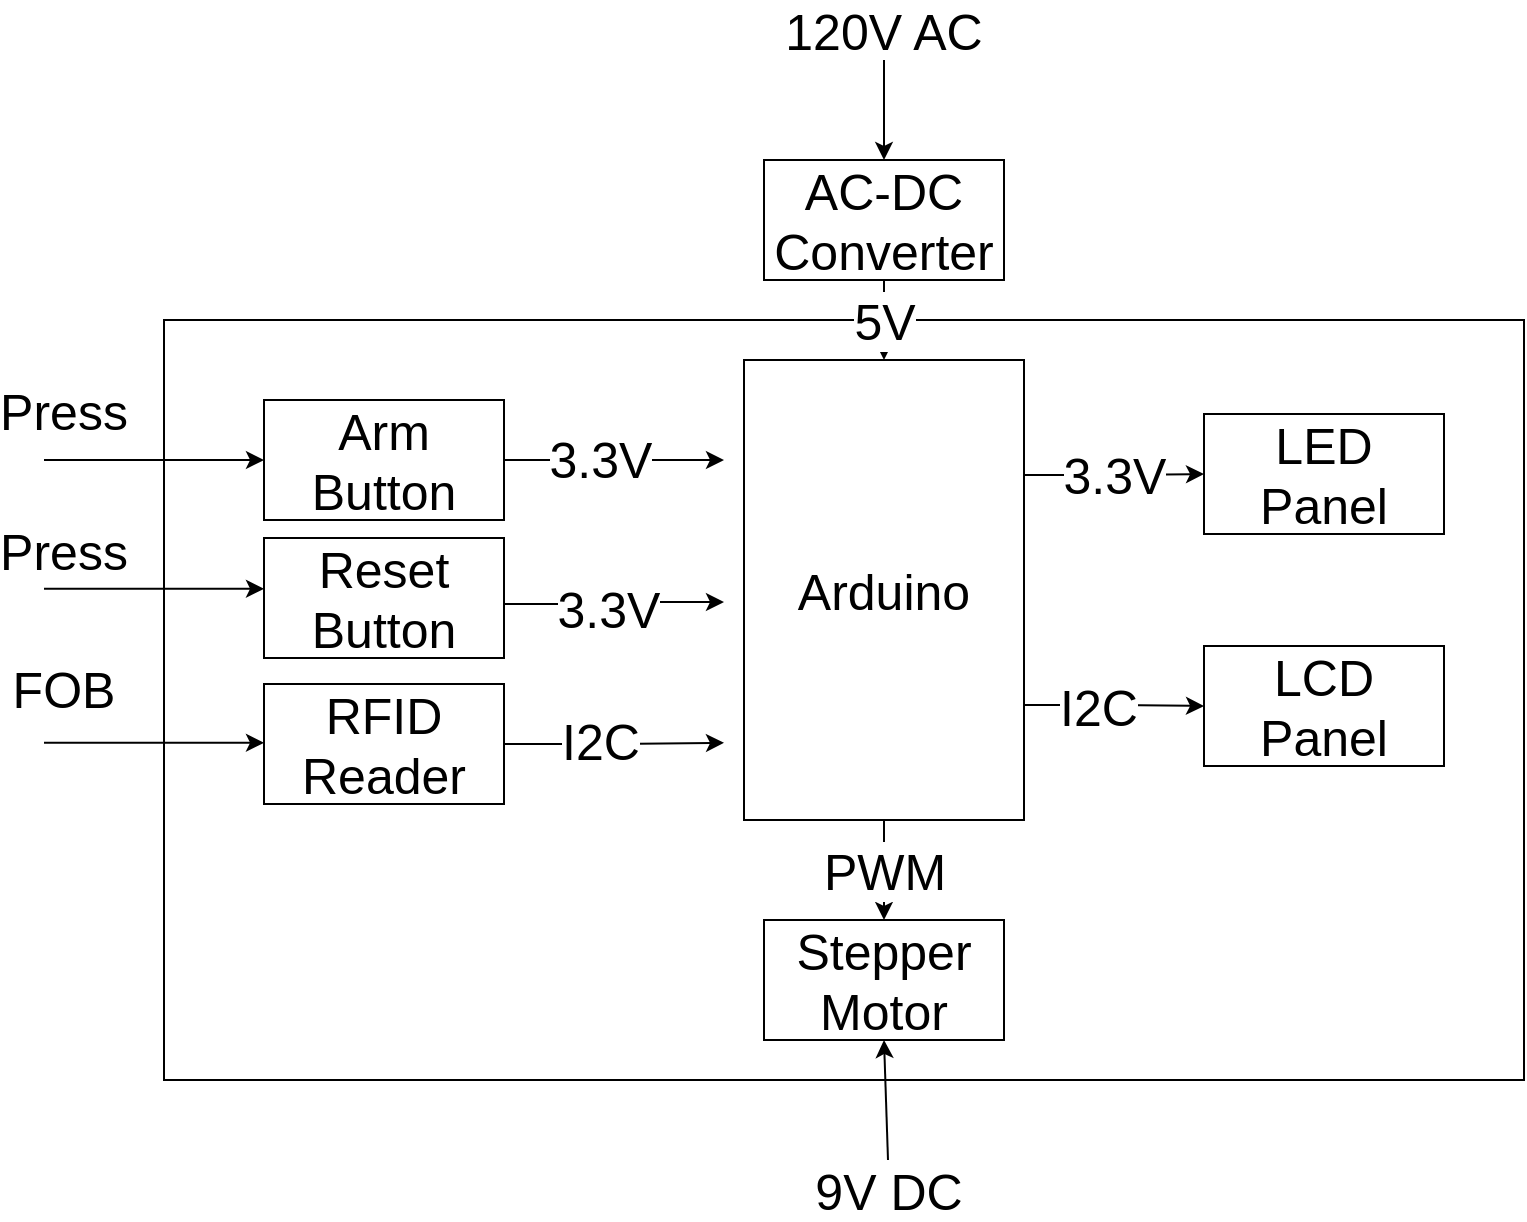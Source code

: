 <mxfile version="20.3.0" type="device"><diagram id="GMsKTJOTEKkgtN1pHecb" name="Page-1"><mxGraphModel dx="1055" dy="818" grid="1" gridSize="10" guides="1" tooltips="1" connect="1" arrows="1" fold="1" page="1" pageScale="1" pageWidth="850" pageHeight="1100" math="0" shadow="0"><root><mxCell id="0"/><mxCell id="1" parent="0"/><mxCell id="6H-gOauI0SNU9eqn2L0v-24" value="" style="rounded=0;whiteSpace=wrap;html=1;fillStyle=solid;fontSize=25;fillColor=default;gradientColor=none;" vertex="1" parent="1"><mxGeometry x="100" y="180" width="680" height="380" as="geometry"/></mxCell><mxCell id="6H-gOauI0SNU9eqn2L0v-11" style="edgeStyle=orthogonalEdgeStyle;rounded=0;orthogonalLoop=1;jettySize=auto;html=1;exitX=1;exitY=0.5;exitDx=0;exitDy=0;fontSize=25;" edge="1" parent="1" source="6H-gOauI0SNU9eqn2L0v-3"><mxGeometry relative="1" as="geometry"><mxPoint x="380" y="250" as="targetPoint"/></mxGeometry></mxCell><mxCell id="6H-gOauI0SNU9eqn2L0v-33" value="3.3V" style="edgeLabel;html=1;align=center;verticalAlign=middle;resizable=0;points=[];fontSize=25;" vertex="1" connectable="0" parent="6H-gOauI0SNU9eqn2L0v-11"><mxGeometry x="-0.14" y="1" relative="1" as="geometry"><mxPoint as="offset"/></mxGeometry></mxCell><mxCell id="6H-gOauI0SNU9eqn2L0v-3" value="Arm Button" style="whiteSpace=wrap;html=1;fillStyle=solid;fontSize=25;fillColor=default;gradientColor=none;" vertex="1" parent="1"><mxGeometry x="150" y="220" width="120" height="60" as="geometry"/></mxCell><mxCell id="6H-gOauI0SNU9eqn2L0v-12" style="edgeStyle=orthogonalEdgeStyle;rounded=0;orthogonalLoop=1;jettySize=auto;html=1;exitX=1;exitY=0.5;exitDx=0;exitDy=0;fontSize=25;" edge="1" parent="1"><mxGeometry relative="1" as="geometry"><mxPoint x="380" y="321" as="targetPoint"/><mxPoint x="270" y="320" as="sourcePoint"/><Array as="points"><mxPoint x="325" y="322"/><mxPoint x="325" y="321"/></Array></mxGeometry></mxCell><mxCell id="6H-gOauI0SNU9eqn2L0v-34" value="3.3V" style="edgeLabel;html=1;align=center;verticalAlign=middle;resizable=0;points=[];fontSize=25;" vertex="1" connectable="0" parent="6H-gOauI0SNU9eqn2L0v-12"><mxGeometry x="-0.047" y="-2" relative="1" as="geometry"><mxPoint as="offset"/></mxGeometry></mxCell><mxCell id="6H-gOauI0SNU9eqn2L0v-4" value="Reset Button" style="rounded=0;whiteSpace=wrap;html=1;fillStyle=solid;fontSize=25;fillColor=default;gradientColor=none;" vertex="1" parent="1"><mxGeometry x="150" y="289" width="120" height="60" as="geometry"/></mxCell><mxCell id="6H-gOauI0SNU9eqn2L0v-13" style="edgeStyle=orthogonalEdgeStyle;rounded=0;orthogonalLoop=1;jettySize=auto;html=1;exitX=1;exitY=0.5;exitDx=0;exitDy=0;fontSize=25;" edge="1" parent="1" source="6H-gOauI0SNU9eqn2L0v-5"><mxGeometry relative="1" as="geometry"><mxPoint x="380.0" y="391.429" as="targetPoint"/></mxGeometry></mxCell><mxCell id="6H-gOauI0SNU9eqn2L0v-35" value="I2C" style="edgeLabel;html=1;align=center;verticalAlign=middle;resizable=0;points=[];fontSize=25;" vertex="1" connectable="0" parent="6H-gOauI0SNU9eqn2L0v-13"><mxGeometry x="-0.127" y="2" relative="1" as="geometry"><mxPoint as="offset"/></mxGeometry></mxCell><mxCell id="6H-gOauI0SNU9eqn2L0v-5" value="RFID Reader" style="rounded=0;whiteSpace=wrap;html=1;fillStyle=solid;fontSize=25;fillColor=default;gradientColor=none;" vertex="1" parent="1"><mxGeometry x="150" y="362" width="120" height="60" as="geometry"/></mxCell><mxCell id="6H-gOauI0SNU9eqn2L0v-7" value="Stepper Motor" style="rounded=0;whiteSpace=wrap;html=1;fillStyle=solid;fontSize=25;fillColor=default;gradientColor=none;" vertex="1" parent="1"><mxGeometry x="400" y="480" width="120" height="60" as="geometry"/></mxCell><mxCell id="6H-gOauI0SNU9eqn2L0v-8" value="LED Panel" style="rounded=0;whiteSpace=wrap;html=1;fillStyle=solid;fontSize=25;fillColor=default;gradientColor=none;" vertex="1" parent="1"><mxGeometry x="620" y="227" width="120" height="60" as="geometry"/></mxCell><mxCell id="6H-gOauI0SNU9eqn2L0v-9" value="LCD Panel" style="rounded=0;whiteSpace=wrap;html=1;fillStyle=solid;fontSize=25;fillColor=default;gradientColor=none;" vertex="1" parent="1"><mxGeometry x="620" y="343" width="120" height="60" as="geometry"/></mxCell><mxCell id="6H-gOauI0SNU9eqn2L0v-14" value="3.3V" style="edgeStyle=orthogonalEdgeStyle;rounded=0;orthogonalLoop=1;jettySize=auto;html=1;exitX=1;exitY=0.25;exitDx=0;exitDy=0;fontSize=25;entryX=0;entryY=0.5;entryDx=0;entryDy=0;" edge="1" parent="1" source="6H-gOauI0SNU9eqn2L0v-10" target="6H-gOauI0SNU9eqn2L0v-8"><mxGeometry relative="1" as="geometry"><mxPoint x="610.0" y="257.143" as="targetPoint"/></mxGeometry></mxCell><mxCell id="6H-gOauI0SNU9eqn2L0v-15" style="edgeStyle=orthogonalEdgeStyle;rounded=0;orthogonalLoop=1;jettySize=auto;html=1;exitX=1;exitY=0.75;exitDx=0;exitDy=0;entryX=0;entryY=0.5;entryDx=0;entryDy=0;fontSize=25;" edge="1" parent="1" source="6H-gOauI0SNU9eqn2L0v-10" target="6H-gOauI0SNU9eqn2L0v-9"><mxGeometry relative="1" as="geometry"/></mxCell><mxCell id="6H-gOauI0SNU9eqn2L0v-36" value="I2C" style="edgeLabel;html=1;align=center;verticalAlign=middle;resizable=0;points=[];fontSize=25;" vertex="1" connectable="0" parent="6H-gOauI0SNU9eqn2L0v-15"><mxGeometry x="-0.182" relative="1" as="geometry"><mxPoint as="offset"/></mxGeometry></mxCell><mxCell id="6H-gOauI0SNU9eqn2L0v-16" value="PWM" style="edgeStyle=orthogonalEdgeStyle;rounded=0;orthogonalLoop=1;jettySize=auto;html=1;exitX=0.5;exitY=1;exitDx=0;exitDy=0;entryX=0.5;entryY=0;entryDx=0;entryDy=0;fontSize=25;" edge="1" parent="1" source="6H-gOauI0SNU9eqn2L0v-10" target="6H-gOauI0SNU9eqn2L0v-7"><mxGeometry relative="1" as="geometry"/></mxCell><mxCell id="6H-gOauI0SNU9eqn2L0v-10" value="Arduino" style="rounded=0;whiteSpace=wrap;html=1;fillStyle=solid;fontSize=25;fillColor=default;gradientColor=none;" vertex="1" parent="1"><mxGeometry x="390" y="200" width="140" height="230" as="geometry"/></mxCell><mxCell id="6H-gOauI0SNU9eqn2L0v-17" value="5V" style="endArrow=classic;html=1;rounded=0;fontSize=25;entryX=0.5;entryY=0;entryDx=0;entryDy=0;" edge="1" parent="1" target="6H-gOauI0SNU9eqn2L0v-10"><mxGeometry width="50" height="50" relative="1" as="geometry"><mxPoint x="460" y="160" as="sourcePoint"/><mxPoint x="485" y="70" as="targetPoint"/></mxGeometry></mxCell><mxCell id="6H-gOauI0SNU9eqn2L0v-18" value="" style="endArrow=classic;html=1;rounded=0;fontSize=25;entryX=0.5;entryY=1;entryDx=0;entryDy=0;startArrow=none;" edge="1" parent="1" source="6H-gOauI0SNU9eqn2L0v-22" target="6H-gOauI0SNU9eqn2L0v-7"><mxGeometry width="50" height="50" relative="1" as="geometry"><mxPoint x="460" y="610" as="sourcePoint"/><mxPoint x="540" y="270" as="targetPoint"/></mxGeometry></mxCell><mxCell id="6H-gOauI0SNU9eqn2L0v-21" style="edgeStyle=orthogonalEdgeStyle;rounded=0;orthogonalLoop=1;jettySize=auto;html=1;exitX=0.5;exitY=1;exitDx=0;exitDy=0;entryX=0.5;entryY=0;entryDx=0;entryDy=0;fontSize=25;" edge="1" parent="1" source="6H-gOauI0SNU9eqn2L0v-19" target="6H-gOauI0SNU9eqn2L0v-20"><mxGeometry relative="1" as="geometry"/></mxCell><mxCell id="6H-gOauI0SNU9eqn2L0v-19" value="120V AC" style="text;html=1;strokeColor=none;fillColor=none;align=center;verticalAlign=middle;whiteSpace=wrap;rounded=0;fillStyle=solid;fontSize=25;" vertex="1" parent="1"><mxGeometry x="405" y="20" width="110" height="30" as="geometry"/></mxCell><mxCell id="6H-gOauI0SNU9eqn2L0v-20" value="AC-DC Converter" style="rounded=0;whiteSpace=wrap;html=1;fillStyle=solid;fontSize=25;fillColor=default;gradientColor=none;" vertex="1" parent="1"><mxGeometry x="400" y="100" width="120" height="60" as="geometry"/></mxCell><mxCell id="6H-gOauI0SNU9eqn2L0v-22" value="9V DC" style="text;html=1;strokeColor=none;fillColor=none;align=center;verticalAlign=middle;whiteSpace=wrap;rounded=0;fillStyle=solid;fontSize=25;" vertex="1" parent="1"><mxGeometry x="420" y="600" width="85" height="30" as="geometry"/></mxCell><mxCell id="6H-gOauI0SNU9eqn2L0v-25" value="" style="endArrow=classic;html=1;rounded=0;fontSize=25;entryX=0;entryY=0.5;entryDx=0;entryDy=0;" edge="1" parent="1" target="6H-gOauI0SNU9eqn2L0v-3"><mxGeometry width="50" height="50" relative="1" as="geometry"><mxPoint x="40" y="250" as="sourcePoint"/><mxPoint x="80" y="232" as="targetPoint"/></mxGeometry></mxCell><mxCell id="6H-gOauI0SNU9eqn2L0v-26" value="" style="endArrow=classic;html=1;rounded=0;fontSize=25;entryX=0;entryY=0.5;entryDx=0;entryDy=0;" edge="1" parent="1"><mxGeometry width="50" height="50" relative="1" as="geometry"><mxPoint x="40.0" y="314.41" as="sourcePoint"/><mxPoint x="150.0" y="314.41" as="targetPoint"/></mxGeometry></mxCell><mxCell id="6H-gOauI0SNU9eqn2L0v-27" value="" style="endArrow=classic;html=1;rounded=0;fontSize=25;entryX=0;entryY=0.5;entryDx=0;entryDy=0;" edge="1" parent="1"><mxGeometry width="50" height="50" relative="1" as="geometry"><mxPoint x="40.0" y="391.41" as="sourcePoint"/><mxPoint x="150.0" y="391.41" as="targetPoint"/></mxGeometry></mxCell><mxCell id="6H-gOauI0SNU9eqn2L0v-28" value="Press" style="text;html=1;strokeColor=none;fillColor=none;align=center;verticalAlign=middle;whiteSpace=wrap;rounded=0;fillStyle=solid;fontSize=25;" vertex="1" parent="1"><mxGeometry x="20" y="210" width="60" height="30" as="geometry"/></mxCell><mxCell id="6H-gOauI0SNU9eqn2L0v-30" value="Press" style="text;html=1;strokeColor=none;fillColor=none;align=center;verticalAlign=middle;whiteSpace=wrap;rounded=0;fillStyle=solid;fontSize=25;" vertex="1" parent="1"><mxGeometry x="20" y="280" width="60" height="30" as="geometry"/></mxCell><mxCell id="6H-gOauI0SNU9eqn2L0v-31" value="FOB" style="text;html=1;strokeColor=none;fillColor=none;align=center;verticalAlign=middle;whiteSpace=wrap;rounded=0;fillStyle=solid;fontSize=25;" vertex="1" parent="1"><mxGeometry x="20" y="349" width="60" height="30" as="geometry"/></mxCell></root></mxGraphModel></diagram></mxfile>
